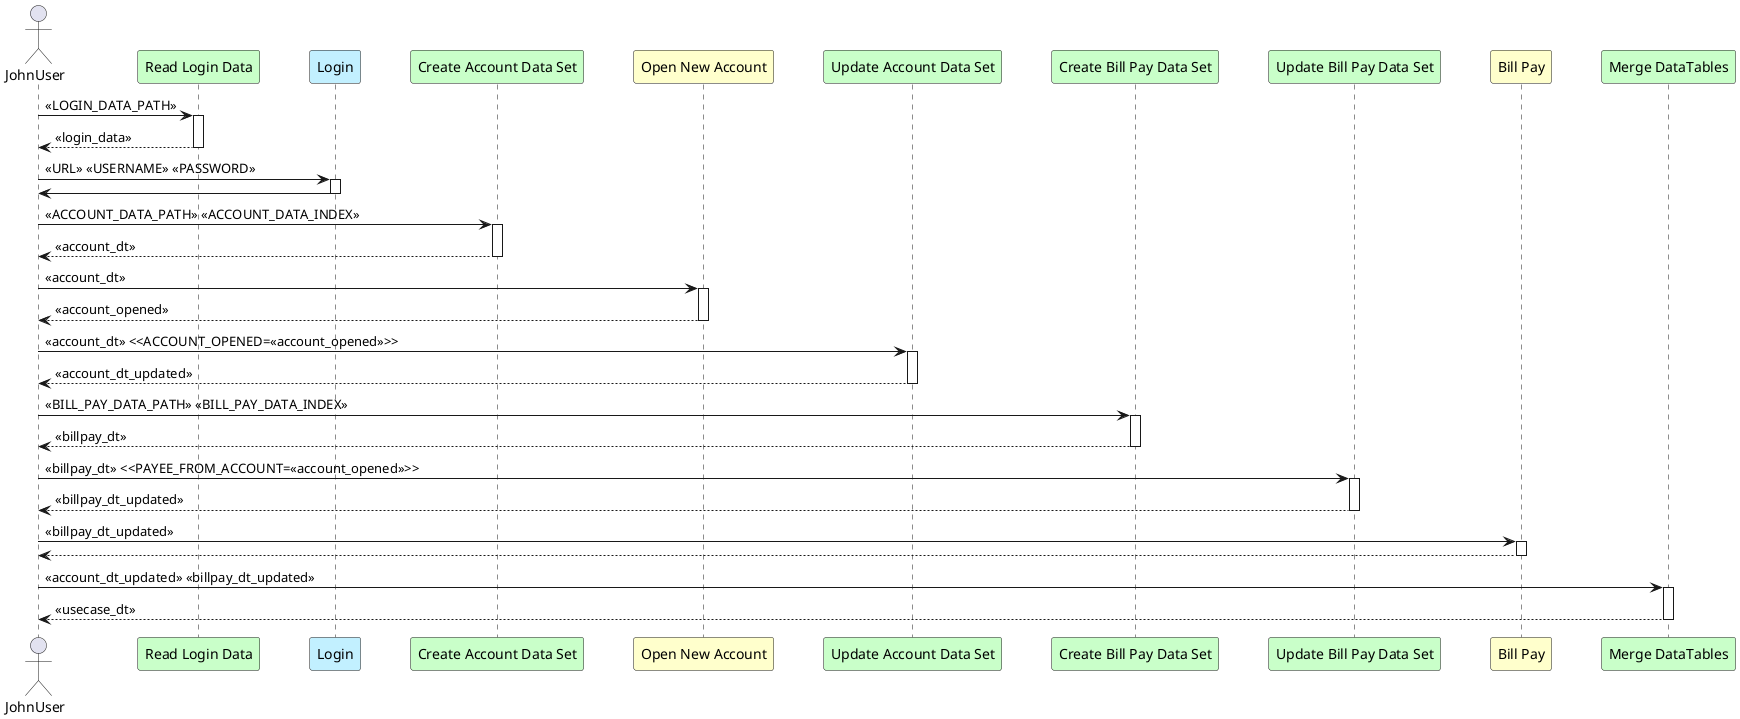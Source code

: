 @startuml BILL_PAY_TO_EXISTING_ACCOUNT_SCENARIO
!pragma teoz true
skinparam ParticipantPadding 20
skinparam BoxPadding 10

actor JohnUser as user

participant "Read Login Data" as read_login_data #TECHNOLOGY
participant "Login" as login #APPLICATION
participant "Create Account Data Set" as create_account_dt #TECHNOLOGY
participant "Open New Account" as account #BUSINESS
participant "Update Account Data Set" as update_account_dt #TECHNOLOGY
participant "Create Bill Pay Data Set" as create_billpay_dt #TECHNOLOGY
participant "Update Bill Pay Data Set" as update_billpay_dt #TECHNOLOGY
participant "Bill Pay" as billpay #BUSINESS
participant "Merge DataTables" as merge_dts #TECHNOLOGY

user -> read_login_data: <<LOGIN_DATA_PATH>>
activate read_login_data
return <<login_data>>
deactivate read_login_data

user -> login: <<URL>> <<USERNAME>> <<PASSWORD>>
activate login
user <- login
deactivate login

user -> create_account_dt: <<ACCOUNT_DATA_PATH>> <<ACCOUNT_DATA_INDEX>>
activate create_account_dt
return <<account_dt>>
deactivate create_account_dt

user -> account: <<account_dt>>
activate account
account --> user: <<account_opened>>
deactivate account

user -> update_account_dt: <<account_dt>> <<ACCOUNT_OPENED=<<account_opened>>>>
activate update_account_dt
update_account_dt --> user: <<account_dt_updated>>
deactivate update_account_dt


user -> create_billpay_dt: <<BILL_PAY_DATA_PATH>> <<BILL_PAY_DATA_INDEX>>
activate create_billpay_dt
return <<billpay_dt>>
deactivate create_billpay_dt

user -> update_billpay_dt: <<billpay_dt>> <<PAYEE_FROM_ACCOUNT=<<account_opened>>>>
activate update_billpay_dt
update_billpay_dt --> user: <<billpay_dt_updated>>
deactivate update_billpay_dt

user -> billpay: <<billpay_dt_updated>>
activate billpay
billpay --> user
deactivate billpay

user -> merge_dts: <<account_dt_updated>> <<billpay_dt_updated>>
activate merge_dts
merge_dts --> user: <<usecase_dt>>
deactivate merge_dts

@enduml